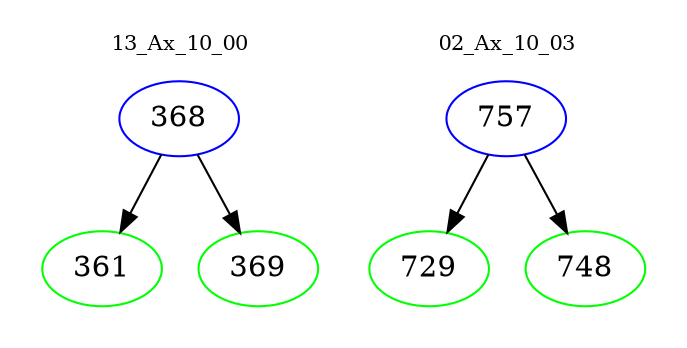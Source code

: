 digraph{
subgraph cluster_0 {
color = white
label = "13_Ax_10_00";
fontsize=10;
T0_368 [label="368", color="blue"]
T0_368 -> T0_361 [color="black"]
T0_361 [label="361", color="green"]
T0_368 -> T0_369 [color="black"]
T0_369 [label="369", color="green"]
}
subgraph cluster_1 {
color = white
label = "02_Ax_10_03";
fontsize=10;
T1_757 [label="757", color="blue"]
T1_757 -> T1_729 [color="black"]
T1_729 [label="729", color="green"]
T1_757 -> T1_748 [color="black"]
T1_748 [label="748", color="green"]
}
}
